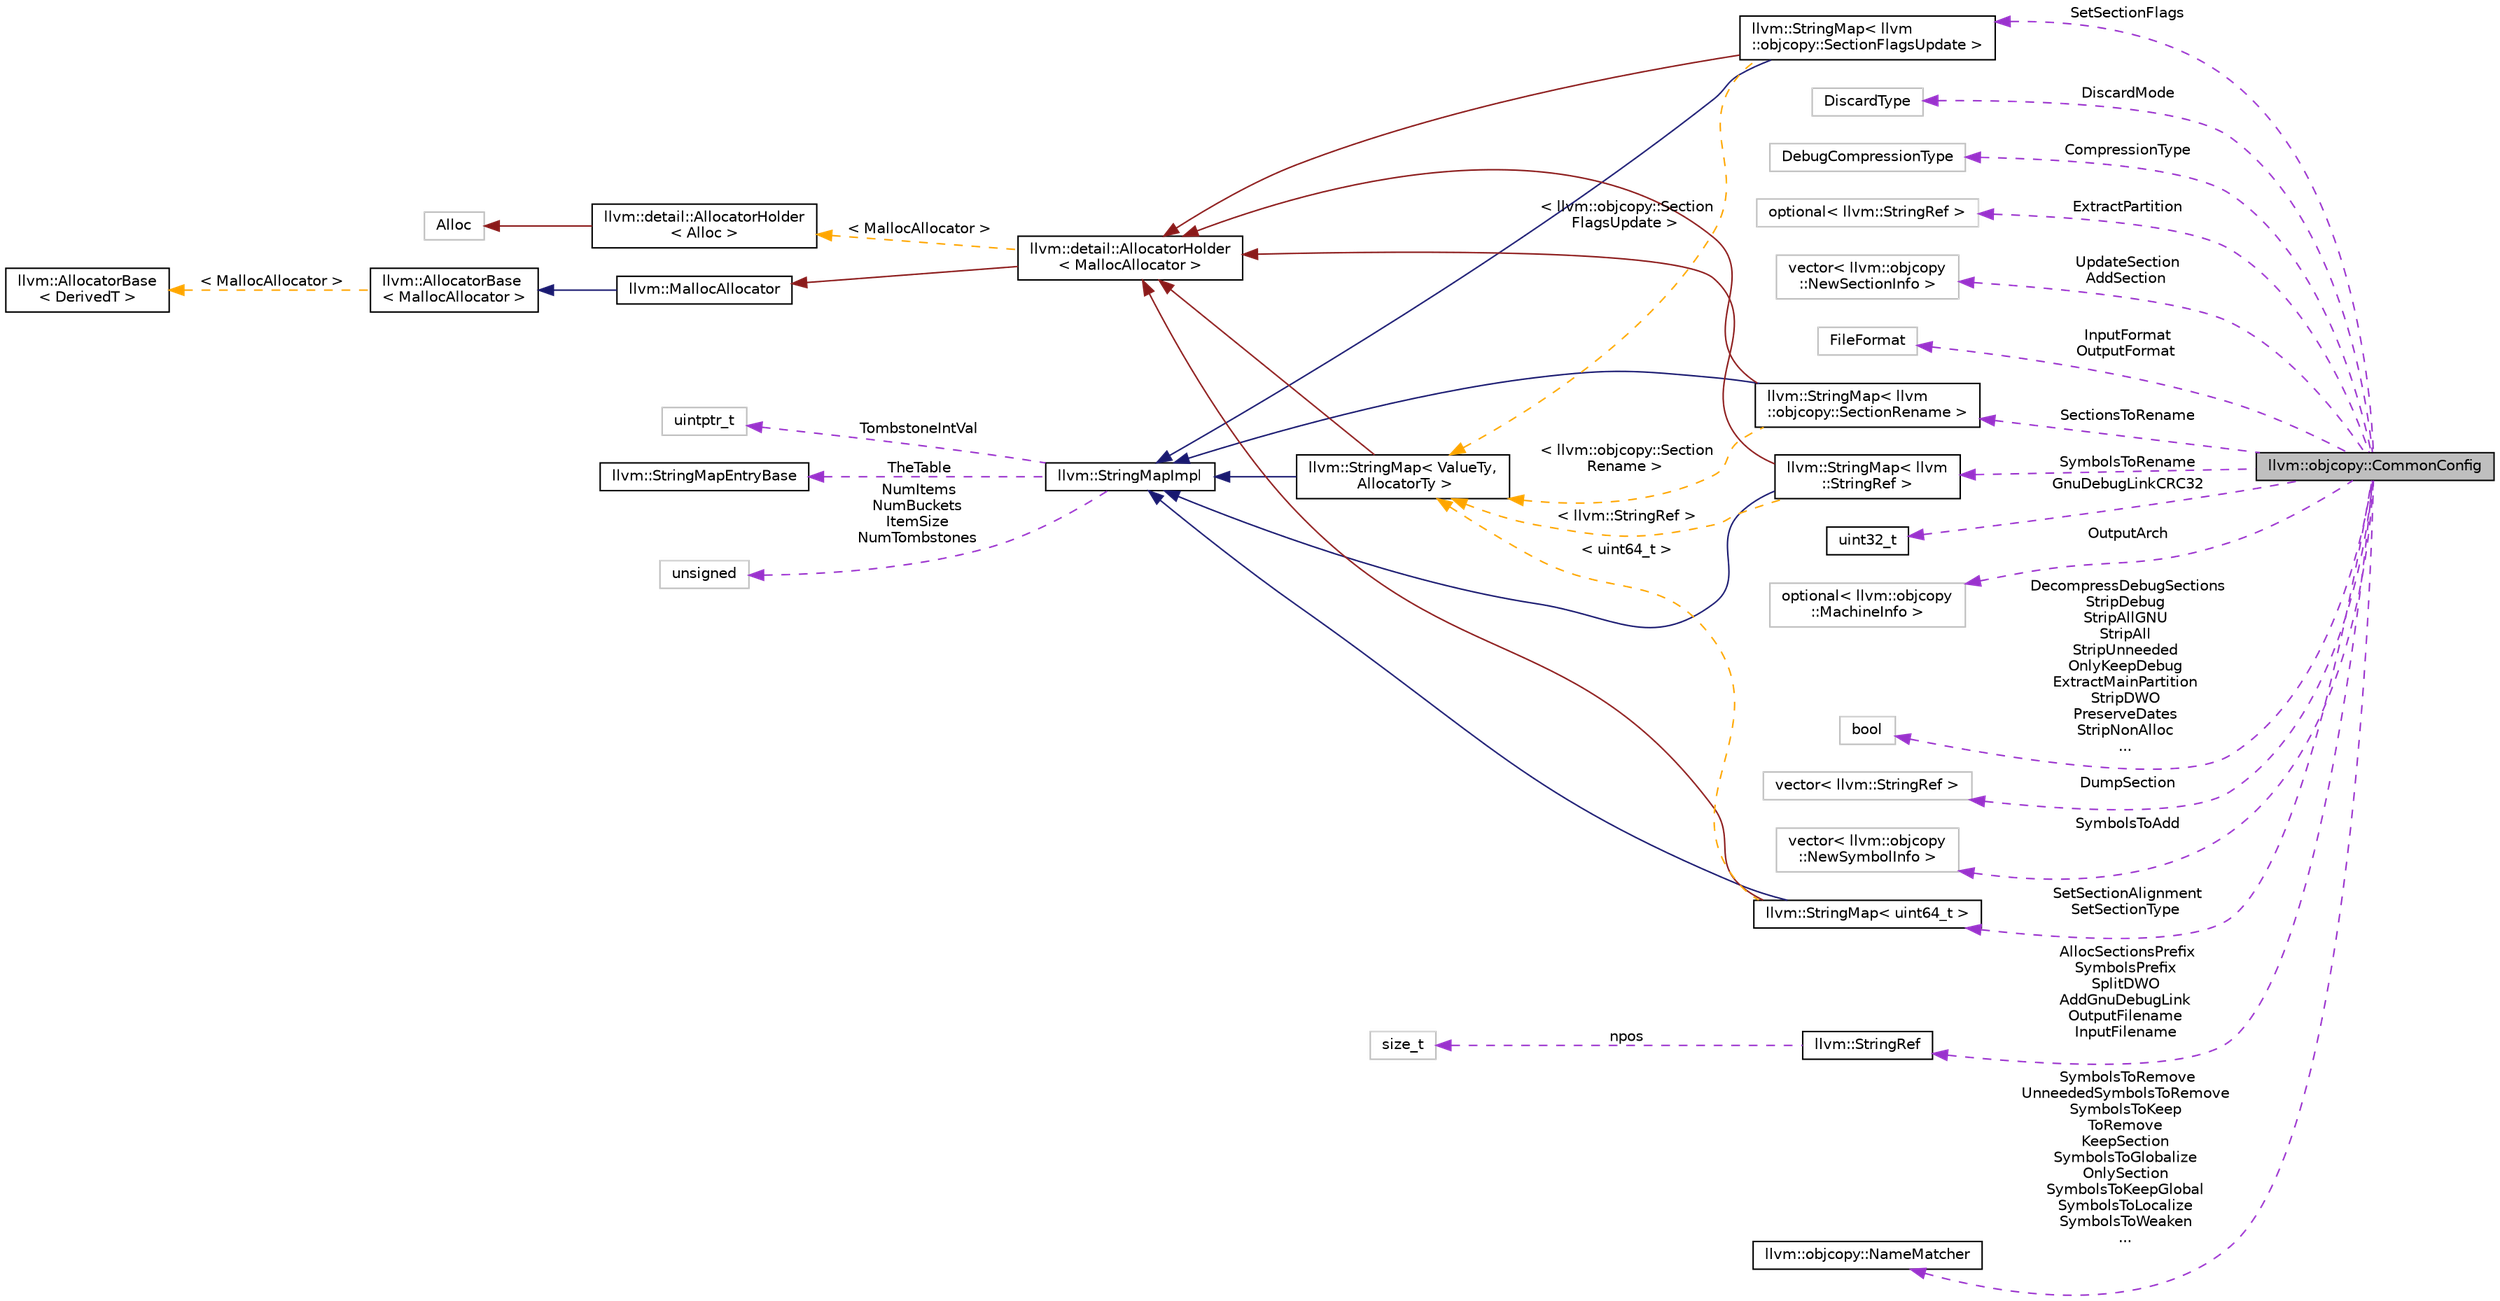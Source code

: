digraph "llvm::objcopy::CommonConfig"
{
 // LATEX_PDF_SIZE
  bgcolor="transparent";
  edge [fontname="Helvetica",fontsize="10",labelfontname="Helvetica",labelfontsize="10"];
  node [fontname="Helvetica",fontsize="10",shape=record];
  rankdir="LR";
  Node1 [label="llvm::objcopy::CommonConfig",height=0.2,width=0.4,color="black", fillcolor="grey75", style="filled", fontcolor="black",tooltip=" "];
  Node2 -> Node1 [dir="back",color="darkorchid3",fontsize="10",style="dashed",label=" SymbolsToRename" ,fontname="Helvetica"];
  Node2 [label="llvm::StringMap\< llvm\l::StringRef \>",height=0.2,width=0.4,color="black",URL="$classllvm_1_1StringMap.html",tooltip=" "];
  Node3 -> Node2 [dir="back",color="midnightblue",fontsize="10",style="solid",fontname="Helvetica"];
  Node3 [label="llvm::StringMapImpl",height=0.2,width=0.4,color="black",URL="$classllvm_1_1StringMapImpl.html",tooltip="StringMapImpl - This is the base class of StringMap that is shared among all of its instantiations."];
  Node4 -> Node3 [dir="back",color="darkorchid3",fontsize="10",style="dashed",label=" TheTable" ,fontname="Helvetica"];
  Node4 [label="llvm::StringMapEntryBase",height=0.2,width=0.4,color="black",URL="$classllvm_1_1StringMapEntryBase.html",tooltip="StringMapEntryBase - Shared base class of StringMapEntry instances."];
  Node5 -> Node3 [dir="back",color="darkorchid3",fontsize="10",style="dashed",label=" NumItems\nNumBuckets\nItemSize\nNumTombstones" ,fontname="Helvetica"];
  Node5 [label="unsigned",height=0.2,width=0.4,color="grey75",tooltip=" "];
  Node6 -> Node3 [dir="back",color="darkorchid3",fontsize="10",style="dashed",label=" TombstoneIntVal" ,fontname="Helvetica"];
  Node6 [label="uintptr_t",height=0.2,width=0.4,color="grey75",tooltip=" "];
  Node7 -> Node2 [dir="back",color="firebrick4",fontsize="10",style="solid",fontname="Helvetica"];
  Node7 [label="llvm::detail::AllocatorHolder\l\< MallocAllocator \>",height=0.2,width=0.4,color="black",URL="$classllvm_1_1detail_1_1AllocatorHolder.html",tooltip=" "];
  Node8 -> Node7 [dir="back",color="firebrick4",fontsize="10",style="solid",fontname="Helvetica"];
  Node8 [label="llvm::MallocAllocator",height=0.2,width=0.4,color="black",URL="$classllvm_1_1MallocAllocator.html",tooltip=" "];
  Node9 -> Node8 [dir="back",color="midnightblue",fontsize="10",style="solid",fontname="Helvetica"];
  Node9 [label="llvm::AllocatorBase\l\< MallocAllocator \>",height=0.2,width=0.4,color="black",URL="$classllvm_1_1AllocatorBase.html",tooltip=" "];
  Node10 -> Node9 [dir="back",color="orange",fontsize="10",style="dashed",label=" \< MallocAllocator \>" ,fontname="Helvetica"];
  Node10 [label="llvm::AllocatorBase\l\< DerivedT \>",height=0.2,width=0.4,color="black",URL="$classllvm_1_1AllocatorBase.html",tooltip="CRTP base class providing obvious overloads for the core Allocate() methods of LLVM-style allocators."];
  Node11 -> Node7 [dir="back",color="orange",fontsize="10",style="dashed",label=" \< MallocAllocator \>" ,fontname="Helvetica"];
  Node11 [label="llvm::detail::AllocatorHolder\l\< Alloc \>",height=0.2,width=0.4,color="black",URL="$classllvm_1_1detail_1_1AllocatorHolder.html",tooltip=" "];
  Node12 -> Node11 [dir="back",color="firebrick4",fontsize="10",style="solid",fontname="Helvetica"];
  Node12 [label="Alloc",height=0.2,width=0.4,color="grey75",tooltip=" "];
  Node13 -> Node2 [dir="back",color="orange",fontsize="10",style="dashed",label=" \< llvm::StringRef \>" ,fontname="Helvetica"];
  Node13 [label="llvm::StringMap\< ValueTy,\l AllocatorTy \>",height=0.2,width=0.4,color="black",URL="$classllvm_1_1StringMap.html",tooltip="StringMap - This is an unconventional map that is specialized for handling keys that are \"strings\",..."];
  Node3 -> Node13 [dir="back",color="midnightblue",fontsize="10",style="solid",fontname="Helvetica"];
  Node7 -> Node13 [dir="back",color="firebrick4",fontsize="10",style="solid",fontname="Helvetica"];
  Node14 -> Node1 [dir="back",color="darkorchid3",fontsize="10",style="dashed",label=" DiscardMode" ,fontname="Helvetica"];
  Node14 [label="DiscardType",height=0.2,width=0.4,color="grey75",tooltip=" "];
  Node15 -> Node1 [dir="back",color="darkorchid3",fontsize="10",style="dashed",label=" CompressionType" ,fontname="Helvetica"];
  Node15 [label="DebugCompressionType",height=0.2,width=0.4,color="grey75",tooltip=" "];
  Node16 -> Node1 [dir="back",color="darkorchid3",fontsize="10",style="dashed",label=" ExtractPartition" ,fontname="Helvetica"];
  Node16 [label="optional\< llvm::StringRef \>",height=0.2,width=0.4,color="grey75",tooltip=" "];
  Node17 -> Node1 [dir="back",color="darkorchid3",fontsize="10",style="dashed",label=" UpdateSection\nAddSection" ,fontname="Helvetica"];
  Node17 [label="vector\< llvm::objcopy\l::NewSectionInfo \>",height=0.2,width=0.4,color="grey75",tooltip=" "];
  Node18 -> Node1 [dir="back",color="darkorchid3",fontsize="10",style="dashed",label=" InputFormat\nOutputFormat" ,fontname="Helvetica"];
  Node18 [label="FileFormat",height=0.2,width=0.4,color="grey75",tooltip=" "];
  Node19 -> Node1 [dir="back",color="darkorchid3",fontsize="10",style="dashed",label=" SetSectionAlignment\nSetSectionType" ,fontname="Helvetica"];
  Node19 [label="llvm::StringMap\< uint64_t \>",height=0.2,width=0.4,color="black",URL="$classllvm_1_1StringMap.html",tooltip=" "];
  Node3 -> Node19 [dir="back",color="midnightblue",fontsize="10",style="solid",fontname="Helvetica"];
  Node7 -> Node19 [dir="back",color="firebrick4",fontsize="10",style="solid",fontname="Helvetica"];
  Node13 -> Node19 [dir="back",color="orange",fontsize="10",style="dashed",label=" \< uint64_t \>" ,fontname="Helvetica"];
  Node20 -> Node1 [dir="back",color="darkorchid3",fontsize="10",style="dashed",label=" SectionsToRename" ,fontname="Helvetica"];
  Node20 [label="llvm::StringMap\< llvm\l::objcopy::SectionRename \>",height=0.2,width=0.4,color="black",URL="$classllvm_1_1StringMap.html",tooltip=" "];
  Node3 -> Node20 [dir="back",color="midnightblue",fontsize="10",style="solid",fontname="Helvetica"];
  Node7 -> Node20 [dir="back",color="firebrick4",fontsize="10",style="solid",fontname="Helvetica"];
  Node13 -> Node20 [dir="back",color="orange",fontsize="10",style="dashed",label=" \< llvm::objcopy::Section\lRename \>" ,fontname="Helvetica"];
  Node21 -> Node1 [dir="back",color="darkorchid3",fontsize="10",style="dashed",label=" GnuDebugLinkCRC32" ,fontname="Helvetica"];
  Node21 [label="uint32_t",height=0.2,width=0.4,color="black",URL="$classuint32__t.html",tooltip=" "];
  Node22 -> Node1 [dir="back",color="darkorchid3",fontsize="10",style="dashed",label=" OutputArch" ,fontname="Helvetica"];
  Node22 [label="optional\< llvm::objcopy\l::MachineInfo \>",height=0.2,width=0.4,color="grey75",tooltip=" "];
  Node23 -> Node1 [dir="back",color="darkorchid3",fontsize="10",style="dashed",label=" DecompressDebugSections\nStripDebug\nStripAllGNU\nStripAll\nStripUnneeded\nOnlyKeepDebug\nExtractMainPartition\nStripDWO\nPreserveDates\nStripNonAlloc\n..." ,fontname="Helvetica"];
  Node23 [label="bool",height=0.2,width=0.4,color="grey75",tooltip=" "];
  Node24 -> Node1 [dir="back",color="darkorchid3",fontsize="10",style="dashed",label=" DumpSection" ,fontname="Helvetica"];
  Node24 [label="vector\< llvm::StringRef \>",height=0.2,width=0.4,color="grey75",tooltip=" "];
  Node25 -> Node1 [dir="back",color="darkorchid3",fontsize="10",style="dashed",label=" SymbolsToAdd" ,fontname="Helvetica"];
  Node25 [label="vector\< llvm::objcopy\l::NewSymbolInfo \>",height=0.2,width=0.4,color="grey75",tooltip=" "];
  Node26 -> Node1 [dir="back",color="darkorchid3",fontsize="10",style="dashed",label=" AllocSectionsPrefix\nSymbolsPrefix\nSplitDWO\nAddGnuDebugLink\nOutputFilename\nInputFilename" ,fontname="Helvetica"];
  Node26 [label="llvm::StringRef",height=0.2,width=0.4,color="black",URL="$classllvm_1_1StringRef.html",tooltip="StringRef - Represent a constant reference to a string, i.e."];
  Node27 -> Node26 [dir="back",color="darkorchid3",fontsize="10",style="dashed",label=" npos" ,fontname="Helvetica"];
  Node27 [label="size_t",height=0.2,width=0.4,color="grey75",tooltip=" "];
  Node28 -> Node1 [dir="back",color="darkorchid3",fontsize="10",style="dashed",label=" SetSectionFlags" ,fontname="Helvetica"];
  Node28 [label="llvm::StringMap\< llvm\l::objcopy::SectionFlagsUpdate \>",height=0.2,width=0.4,color="black",URL="$classllvm_1_1StringMap.html",tooltip=" "];
  Node3 -> Node28 [dir="back",color="midnightblue",fontsize="10",style="solid",fontname="Helvetica"];
  Node7 -> Node28 [dir="back",color="firebrick4",fontsize="10",style="solid",fontname="Helvetica"];
  Node13 -> Node28 [dir="back",color="orange",fontsize="10",style="dashed",label=" \< llvm::objcopy::Section\lFlagsUpdate \>" ,fontname="Helvetica"];
  Node29 -> Node1 [dir="back",color="darkorchid3",fontsize="10",style="dashed",label=" SymbolsToRemove\nUnneededSymbolsToRemove\nSymbolsToKeep\nToRemove\nKeepSection\nSymbolsToGlobalize\nOnlySection\nSymbolsToKeepGlobal\nSymbolsToLocalize\nSymbolsToWeaken\n..." ,fontname="Helvetica"];
  Node29 [label="llvm::objcopy::NameMatcher",height=0.2,width=0.4,color="black",URL="$classllvm_1_1objcopy_1_1NameMatcher.html",tooltip=" "];
}
